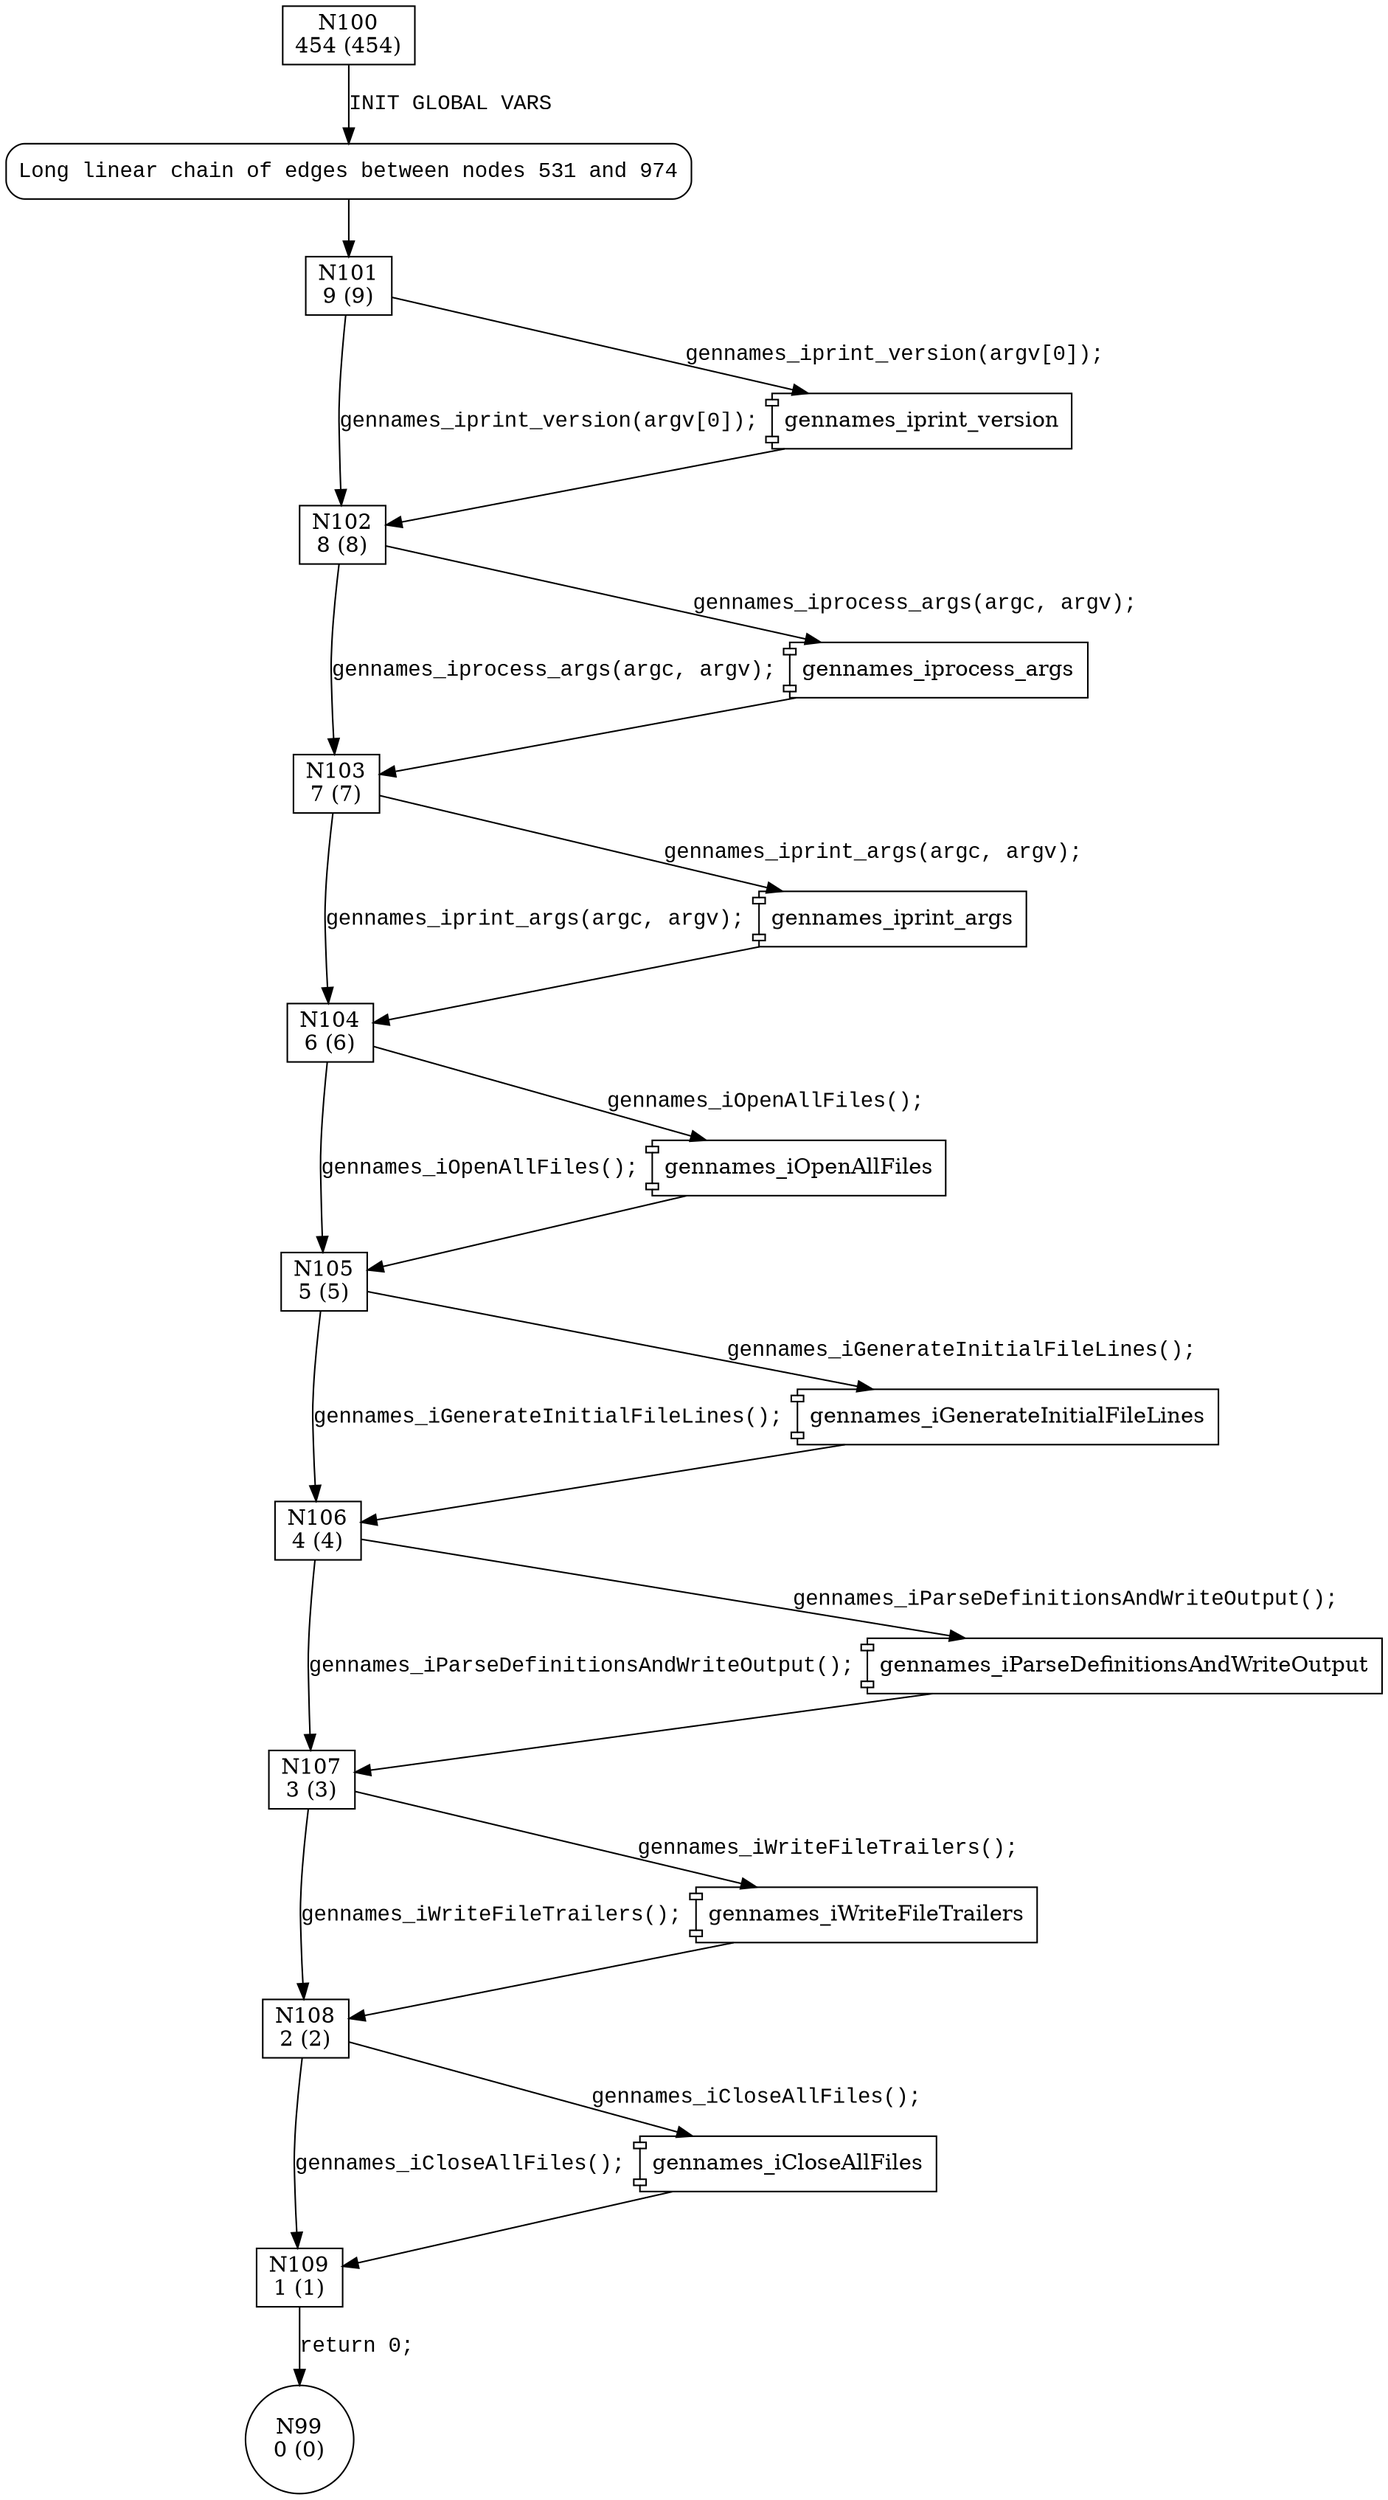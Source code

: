 digraph main {
100 [shape="box" label="N100\n454 (454)"]
531 [shape="box" label="N531\n453 (453)"]
101 [shape="box" label="N101\n9 (9)"]
102 [shape="box" label="N102\n8 (8)"]
103 [shape="box" label="N103\n7 (7)"]
104 [shape="box" label="N104\n6 (6)"]
105 [shape="box" label="N105\n5 (5)"]
106 [shape="box" label="N106\n4 (4)"]
107 [shape="box" label="N107\n3 (3)"]
108 [shape="box" label="N108\n2 (2)"]
109 [shape="box" label="N109\n1 (1)"]
99 [shape="circle" label="N99\n0 (0)"]
531 [style="filled,bold" penwidth="1" fillcolor="white" fontname="Courier New" shape="Mrecord" label="Long linear chain of edges between nodes 531 and 974"]
531 -> 101[label=""]
100 -> 531 [label="INIT GLOBAL VARS" fontname="Courier New"]
100012 [shape="component" label="gennames_iprint_version"]
101 -> 100012 [label="gennames_iprint_version(argv[0]);" fontname="Courier New"]
100012 -> 102 [label="" fontname="Courier New"]
101 -> 102 [label="gennames_iprint_version(argv[0]);" fontname="Courier New"]
100013 [shape="component" label="gennames_iprocess_args"]
102 -> 100013 [label="gennames_iprocess_args(argc, argv);" fontname="Courier New"]
100013 -> 103 [label="" fontname="Courier New"]
102 -> 103 [label="gennames_iprocess_args(argc, argv);" fontname="Courier New"]
100014 [shape="component" label="gennames_iprint_args"]
103 -> 100014 [label="gennames_iprint_args(argc, argv);" fontname="Courier New"]
100014 -> 104 [label="" fontname="Courier New"]
103 -> 104 [label="gennames_iprint_args(argc, argv);" fontname="Courier New"]
100015 [shape="component" label="gennames_iOpenAllFiles"]
104 -> 100015 [label="gennames_iOpenAllFiles();" fontname="Courier New"]
100015 -> 105 [label="" fontname="Courier New"]
104 -> 105 [label="gennames_iOpenAllFiles();" fontname="Courier New"]
100016 [shape="component" label="gennames_iGenerateInitialFileLines"]
105 -> 100016 [label="gennames_iGenerateInitialFileLines();" fontname="Courier New"]
100016 -> 106 [label="" fontname="Courier New"]
105 -> 106 [label="gennames_iGenerateInitialFileLines();" fontname="Courier New"]
100017 [shape="component" label="gennames_iParseDefinitionsAndWriteOutput"]
106 -> 100017 [label="gennames_iParseDefinitionsAndWriteOutput();" fontname="Courier New"]
100017 -> 107 [label="" fontname="Courier New"]
106 -> 107 [label="gennames_iParseDefinitionsAndWriteOutput();" fontname="Courier New"]
100018 [shape="component" label="gennames_iWriteFileTrailers"]
107 -> 100018 [label="gennames_iWriteFileTrailers();" fontname="Courier New"]
100018 -> 108 [label="" fontname="Courier New"]
107 -> 108 [label="gennames_iWriteFileTrailers();" fontname="Courier New"]
100019 [shape="component" label="gennames_iCloseAllFiles"]
108 -> 100019 [label="gennames_iCloseAllFiles();" fontname="Courier New"]
100019 -> 109 [label="" fontname="Courier New"]
108 -> 109 [label="gennames_iCloseAllFiles();" fontname="Courier New"]
109 -> 99 [label="return 0;" fontname="Courier New"]
}
